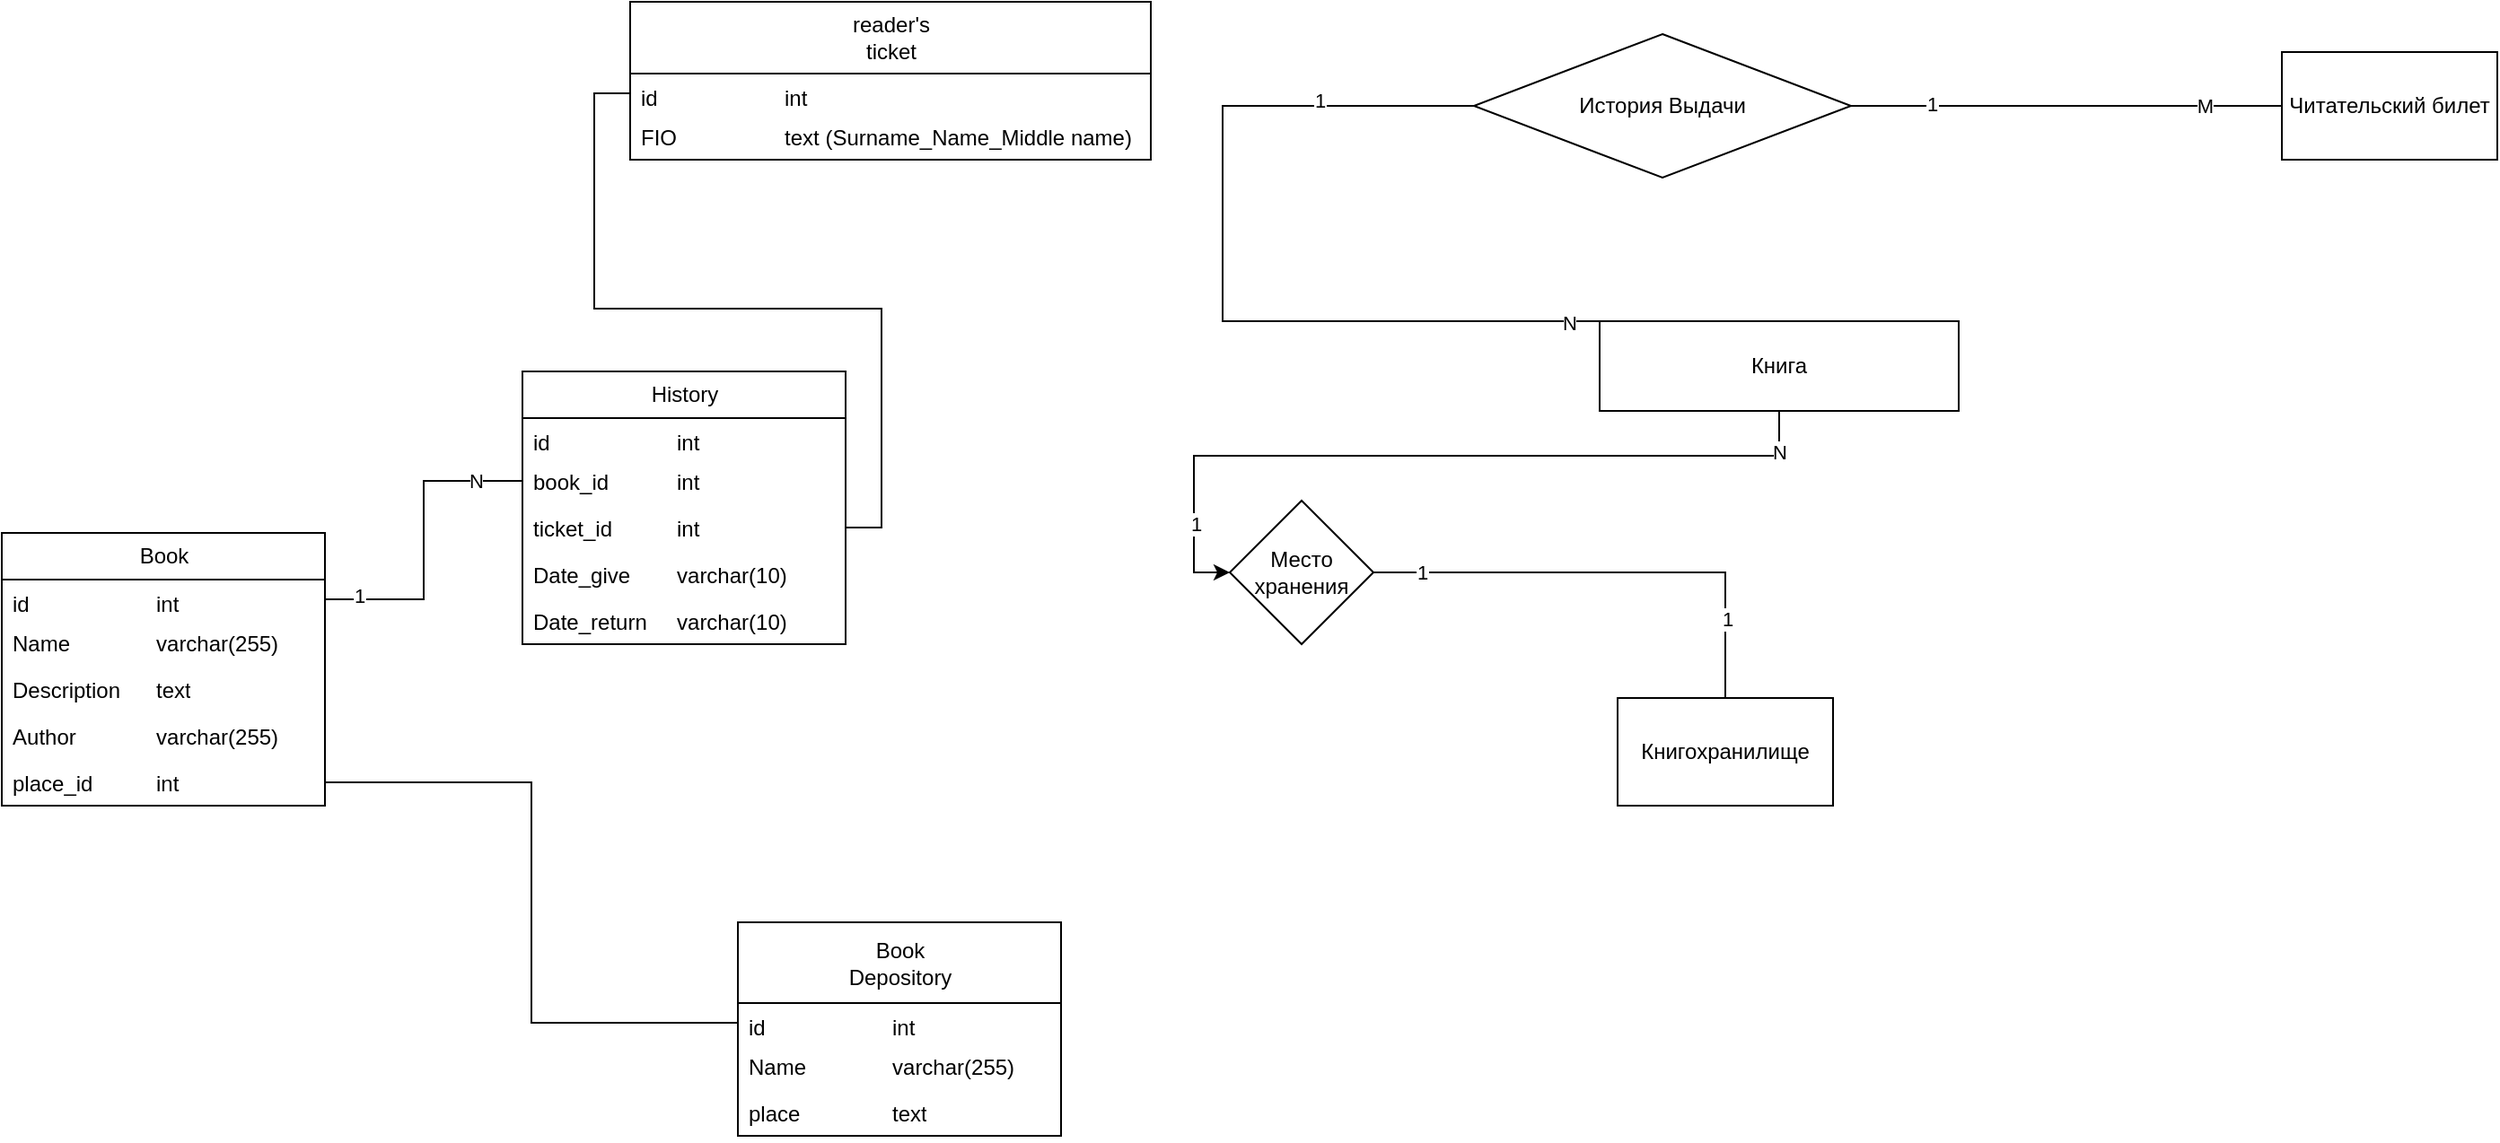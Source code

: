 <mxfile version="24.7.8">
  <diagram name="Страница — 1" id="w5D1AJOAY7u1KoYUXU2h">
    <mxGraphModel dx="2261" dy="844" grid="1" gridSize="10" guides="1" tooltips="1" connect="1" arrows="1" fold="1" page="1" pageScale="1" pageWidth="827" pageHeight="1169" math="0" shadow="0">
      <root>
        <mxCell id="0" />
        <mxCell id="1" parent="0" />
        <mxCell id="9vfL9RAj4Cvf0Cjeffzg-3" value="" style="edgeStyle=orthogonalEdgeStyle;rounded=0;orthogonalLoop=1;jettySize=auto;html=1;endArrow=none;endFill=0;" edge="1" parent="1" source="9vfL9RAj4Cvf0Cjeffzg-4" target="9vfL9RAj4Cvf0Cjeffzg-2">
          <mxGeometry relative="1" as="geometry" />
        </mxCell>
        <mxCell id="9vfL9RAj4Cvf0Cjeffzg-9" value="1" style="edgeLabel;html=1;align=center;verticalAlign=middle;resizable=0;points=[];" vertex="1" connectable="0" parent="9vfL9RAj4Cvf0Cjeffzg-3">
          <mxGeometry x="-0.625" y="1" relative="1" as="geometry">
            <mxPoint as="offset" />
          </mxGeometry>
        </mxCell>
        <mxCell id="9vfL9RAj4Cvf0Cjeffzg-10" value="M" style="edgeLabel;html=1;align=center;verticalAlign=middle;resizable=0;points=[];" vertex="1" connectable="0" parent="9vfL9RAj4Cvf0Cjeffzg-3">
          <mxGeometry x="0.642" relative="1" as="geometry">
            <mxPoint as="offset" />
          </mxGeometry>
        </mxCell>
        <mxCell id="9vfL9RAj4Cvf0Cjeffzg-19" style="edgeStyle=orthogonalEdgeStyle;rounded=0;orthogonalLoop=1;jettySize=auto;html=1;exitX=0.5;exitY=1;exitDx=0;exitDy=0;entryX=0;entryY=0.5;entryDx=0;entryDy=0;" edge="1" parent="1" source="9vfL9RAj4Cvf0Cjeffzg-1" target="9vfL9RAj4Cvf0Cjeffzg-12">
          <mxGeometry relative="1" as="geometry" />
        </mxCell>
        <mxCell id="9vfL9RAj4Cvf0Cjeffzg-20" value="N" style="edgeLabel;html=1;align=center;verticalAlign=middle;resizable=0;points=[];" vertex="1" connectable="0" parent="9vfL9RAj4Cvf0Cjeffzg-19">
          <mxGeometry x="-0.885" y="-2" relative="1" as="geometry">
            <mxPoint as="offset" />
          </mxGeometry>
        </mxCell>
        <mxCell id="9vfL9RAj4Cvf0Cjeffzg-21" value="1" style="edgeLabel;html=1;align=center;verticalAlign=middle;resizable=0;points=[];" vertex="1" connectable="0" parent="9vfL9RAj4Cvf0Cjeffzg-19">
          <mxGeometry x="0.785" y="1" relative="1" as="geometry">
            <mxPoint as="offset" />
          </mxGeometry>
        </mxCell>
        <mxCell id="9vfL9RAj4Cvf0Cjeffzg-1" value="Книга" style="rounded=0;whiteSpace=wrap;html=1;" vertex="1" parent="1">
          <mxGeometry x="620" y="200" width="200" height="50" as="geometry" />
        </mxCell>
        <mxCell id="9vfL9RAj4Cvf0Cjeffzg-2" value="Читательский билет" style="rounded=0;whiteSpace=wrap;html=1;" vertex="1" parent="1">
          <mxGeometry x="1000" y="50" width="120" height="60" as="geometry" />
        </mxCell>
        <mxCell id="9vfL9RAj4Cvf0Cjeffzg-5" value="" style="edgeStyle=orthogonalEdgeStyle;rounded=0;orthogonalLoop=1;jettySize=auto;html=1;endArrow=none;endFill=0;exitX=0.5;exitY=0;exitDx=0;exitDy=0;" edge="1" parent="1" source="9vfL9RAj4Cvf0Cjeffzg-1" target="9vfL9RAj4Cvf0Cjeffzg-4">
          <mxGeometry relative="1" as="geometry">
            <mxPoint x="260" y="295" as="sourcePoint" />
            <mxPoint x="887" y="115" as="targetPoint" />
            <Array as="points">
              <mxPoint x="410" y="200" />
              <mxPoint x="410" y="80" />
            </Array>
          </mxGeometry>
        </mxCell>
        <mxCell id="9vfL9RAj4Cvf0Cjeffzg-7" value="N" style="edgeLabel;html=1;align=center;verticalAlign=middle;resizable=0;points=[];" vertex="1" connectable="0" parent="9vfL9RAj4Cvf0Cjeffzg-5">
          <mxGeometry x="-0.59" y="1" relative="1" as="geometry">
            <mxPoint as="offset" />
          </mxGeometry>
        </mxCell>
        <mxCell id="9vfL9RAj4Cvf0Cjeffzg-8" value="1" style="edgeLabel;html=1;align=center;verticalAlign=middle;resizable=0;points=[];" vertex="1" connectable="0" parent="9vfL9RAj4Cvf0Cjeffzg-5">
          <mxGeometry x="0.698" y="3" relative="1" as="geometry">
            <mxPoint as="offset" />
          </mxGeometry>
        </mxCell>
        <mxCell id="9vfL9RAj4Cvf0Cjeffzg-4" value="История Выдачи" style="rhombus;whiteSpace=wrap;html=1;" vertex="1" parent="1">
          <mxGeometry x="550" y="40" width="210" height="80" as="geometry" />
        </mxCell>
        <mxCell id="9vfL9RAj4Cvf0Cjeffzg-11" value="Книгохранилище" style="rounded=0;whiteSpace=wrap;html=1;" vertex="1" parent="1">
          <mxGeometry x="630" y="410" width="120" height="60" as="geometry" />
        </mxCell>
        <mxCell id="9vfL9RAj4Cvf0Cjeffzg-13" style="edgeStyle=orthogonalEdgeStyle;rounded=0;orthogonalLoop=1;jettySize=auto;html=1;exitX=1;exitY=0.5;exitDx=0;exitDy=0;endArrow=none;endFill=0;" edge="1" parent="1" source="9vfL9RAj4Cvf0Cjeffzg-12" target="9vfL9RAj4Cvf0Cjeffzg-11">
          <mxGeometry relative="1" as="geometry" />
        </mxCell>
        <mxCell id="9vfL9RAj4Cvf0Cjeffzg-17" value="1" style="edgeLabel;html=1;align=center;verticalAlign=middle;resizable=0;points=[];" vertex="1" connectable="0" parent="9vfL9RAj4Cvf0Cjeffzg-13">
          <mxGeometry x="0.669" y="1" relative="1" as="geometry">
            <mxPoint as="offset" />
          </mxGeometry>
        </mxCell>
        <mxCell id="9vfL9RAj4Cvf0Cjeffzg-18" value="1" style="edgeLabel;html=1;align=center;verticalAlign=middle;resizable=0;points=[];" vertex="1" connectable="0" parent="9vfL9RAj4Cvf0Cjeffzg-13">
          <mxGeometry x="-0.703" y="-3" relative="1" as="geometry">
            <mxPoint x="-13" y="-3" as="offset" />
          </mxGeometry>
        </mxCell>
        <mxCell id="9vfL9RAj4Cvf0Cjeffzg-12" value="Место хранения" style="rhombus;whiteSpace=wrap;html=1;" vertex="1" parent="1">
          <mxGeometry x="414" y="300" width="80" height="80" as="geometry" />
        </mxCell>
        <mxCell id="9vfL9RAj4Cvf0Cjeffzg-22" value="Book" style="swimlane;fontStyle=0;childLayout=stackLayout;horizontal=1;startSize=26;fillColor=none;horizontalStack=0;resizeParent=1;resizeParentMax=0;resizeLast=0;collapsible=1;marginBottom=0;html=1;" vertex="1" parent="1">
          <mxGeometry x="-270" y="318" width="180" height="152" as="geometry" />
        </mxCell>
        <mxCell id="9vfL9RAj4Cvf0Cjeffzg-23" value="id&lt;span style=&quot;white-space: pre;&quot;&gt;&#x9;&lt;/span&gt;&lt;span style=&quot;white-space: pre;&quot;&gt;&#x9;&lt;/span&gt;&lt;span style=&quot;white-space: pre;&quot;&gt;&#x9;&lt;/span&gt;int" style="text;strokeColor=none;fillColor=none;align=left;verticalAlign=top;spacingLeft=4;spacingRight=4;overflow=hidden;rotatable=0;points=[[0,0.5],[1,0.5]];portConstraint=eastwest;whiteSpace=wrap;html=1;" vertex="1" parent="9vfL9RAj4Cvf0Cjeffzg-22">
          <mxGeometry y="26" width="180" height="22" as="geometry" />
        </mxCell>
        <mxCell id="9vfL9RAj4Cvf0Cjeffzg-24" value="Name&amp;nbsp;&lt;span style=&quot;white-space: pre;&quot;&gt;&#x9;&lt;/span&gt;&lt;span style=&quot;white-space: pre;&quot;&gt;&#x9;&lt;/span&gt;varchar(255)" style="text;strokeColor=none;fillColor=none;align=left;verticalAlign=top;spacingLeft=4;spacingRight=4;overflow=hidden;rotatable=0;points=[[0,0.5],[1,0.5]];portConstraint=eastwest;whiteSpace=wrap;html=1;" vertex="1" parent="9vfL9RAj4Cvf0Cjeffzg-22">
          <mxGeometry y="48" width="180" height="26" as="geometry" />
        </mxCell>
        <mxCell id="9vfL9RAj4Cvf0Cjeffzg-25" value="Description&amp;nbsp;&lt;span style=&quot;white-space: pre;&quot;&gt;&#x9;&lt;/span&gt;text" style="text;strokeColor=none;fillColor=none;align=left;verticalAlign=top;spacingLeft=4;spacingRight=4;overflow=hidden;rotatable=0;points=[[0,0.5],[1,0.5]];portConstraint=eastwest;whiteSpace=wrap;html=1;" vertex="1" parent="9vfL9RAj4Cvf0Cjeffzg-22">
          <mxGeometry y="74" width="180" height="26" as="geometry" />
        </mxCell>
        <mxCell id="9vfL9RAj4Cvf0Cjeffzg-27" value="Au&lt;span style=&quot;background-color: initial;&quot;&gt;thor&amp;nbsp;&lt;span style=&quot;white-space: pre;&quot;&gt;&#x9;&lt;/span&gt;&lt;span style=&quot;white-space: pre;&quot;&gt;&#x9;&lt;/span&gt;&lt;/span&gt;varchar(255)" style="text;strokeColor=none;fillColor=none;align=left;verticalAlign=top;spacingLeft=4;spacingRight=4;overflow=hidden;rotatable=0;points=[[0,0.5],[1,0.5]];portConstraint=eastwest;whiteSpace=wrap;html=1;" vertex="1" parent="9vfL9RAj4Cvf0Cjeffzg-22">
          <mxGeometry y="100" width="180" height="26" as="geometry" />
        </mxCell>
        <mxCell id="9vfL9RAj4Cvf0Cjeffzg-26" value="place_id&lt;span style=&quot;white-space: pre;&quot;&gt;&#x9;&lt;/span&gt;&lt;span style=&quot;white-space: pre;&quot;&gt;&#x9;&lt;/span&gt;int" style="text;strokeColor=none;fillColor=none;align=left;verticalAlign=top;spacingLeft=4;spacingRight=4;overflow=hidden;rotatable=0;points=[[0,0.5],[1,0.5]];portConstraint=eastwest;whiteSpace=wrap;html=1;" vertex="1" parent="9vfL9RAj4Cvf0Cjeffzg-22">
          <mxGeometry y="126" width="180" height="26" as="geometry" />
        </mxCell>
        <mxCell id="9vfL9RAj4Cvf0Cjeffzg-28" value="&lt;span style=&quot;white-space: pre-wrap;&quot;&gt;Book &lt;/span&gt;&lt;span style=&quot;white-space: pre-wrap;&quot; data-src-align=&quot;0:14&quot; class=&quot;EzKURWReUAB5oZgtQNkl&quot;&gt;Depository&lt;/span&gt;" style="swimlane;fontStyle=0;childLayout=stackLayout;horizontal=1;startSize=45;fillColor=none;horizontalStack=0;resizeParent=1;resizeParentMax=0;resizeLast=0;collapsible=1;marginBottom=0;html=1;" vertex="1" parent="1">
          <mxGeometry x="140" y="535" width="180" height="119" as="geometry" />
        </mxCell>
        <mxCell id="9vfL9RAj4Cvf0Cjeffzg-29" value="id&lt;span style=&quot;white-space: pre;&quot;&gt;&#x9;&lt;/span&gt;&lt;span style=&quot;white-space: pre;&quot;&gt;&#x9;&lt;/span&gt;&lt;span style=&quot;white-space: pre;&quot;&gt;&#x9;&lt;/span&gt;int" style="text;strokeColor=none;fillColor=none;align=left;verticalAlign=top;spacingLeft=4;spacingRight=4;overflow=hidden;rotatable=0;points=[[0,0.5],[1,0.5]];portConstraint=eastwest;whiteSpace=wrap;html=1;" vertex="1" parent="9vfL9RAj4Cvf0Cjeffzg-28">
          <mxGeometry y="45" width="180" height="22" as="geometry" />
        </mxCell>
        <mxCell id="9vfL9RAj4Cvf0Cjeffzg-30" value="Name&amp;nbsp;&lt;span style=&quot;white-space: pre;&quot;&gt;&#x9;&lt;/span&gt;&lt;span style=&quot;white-space: pre;&quot;&gt;&#x9;&lt;/span&gt;varchar(255)" style="text;strokeColor=none;fillColor=none;align=left;verticalAlign=top;spacingLeft=4;spacingRight=4;overflow=hidden;rotatable=0;points=[[0,0.5],[1,0.5]];portConstraint=eastwest;whiteSpace=wrap;html=1;" vertex="1" parent="9vfL9RAj4Cvf0Cjeffzg-28">
          <mxGeometry y="67" width="180" height="26" as="geometry" />
        </mxCell>
        <mxCell id="9vfL9RAj4Cvf0Cjeffzg-31" value="place&lt;span style=&quot;white-space: pre;&quot;&gt;&#x9;&lt;/span&gt;&amp;nbsp;&lt;span style=&quot;white-space: pre;&quot;&gt;&#x9;&lt;/span&gt;text" style="text;strokeColor=none;fillColor=none;align=left;verticalAlign=top;spacingLeft=4;spacingRight=4;overflow=hidden;rotatable=0;points=[[0,0.5],[1,0.5]];portConstraint=eastwest;whiteSpace=wrap;html=1;" vertex="1" parent="9vfL9RAj4Cvf0Cjeffzg-28">
          <mxGeometry y="93" width="180" height="26" as="geometry" />
        </mxCell>
        <mxCell id="9vfL9RAj4Cvf0Cjeffzg-36" style="edgeStyle=orthogonalEdgeStyle;rounded=0;orthogonalLoop=1;jettySize=auto;html=1;exitX=1;exitY=0.5;exitDx=0;exitDy=0;endArrow=none;endFill=0;" edge="1" parent="1" source="9vfL9RAj4Cvf0Cjeffzg-26" target="9vfL9RAj4Cvf0Cjeffzg-29">
          <mxGeometry relative="1" as="geometry" />
        </mxCell>
        <mxCell id="9vfL9RAj4Cvf0Cjeffzg-37" value="&lt;div&gt;&lt;span style=&quot;background-color: initial; white-space: pre-wrap;&quot; data-src-align=&quot;0:12&quot; class=&quot;EzKURWReUAB5oZgtQNkl&quot;&gt;reader&lt;/span&gt;&lt;span style=&quot;background-color: initial; white-space: pre-wrap;&quot;&gt;&#39;s &lt;/span&gt;&lt;span style=&quot;background-color: initial; white-space: pre-wrap;&quot; data-src-align=&quot;13:5&quot; class=&quot;EzKURWReUAB5oZgtQNkl&quot;&gt;ticket&lt;/span&gt;&lt;br&gt;&lt;/div&gt;" style="swimlane;fontStyle=0;childLayout=stackLayout;horizontal=1;startSize=40;fillColor=none;horizontalStack=0;resizeParent=1;resizeParentMax=0;resizeLast=0;collapsible=1;marginBottom=0;html=1;" vertex="1" parent="1">
          <mxGeometry x="80" y="22" width="290" height="88" as="geometry">
            <mxRectangle x="120" y="230" width="110" height="30" as="alternateBounds" />
          </mxGeometry>
        </mxCell>
        <mxCell id="9vfL9RAj4Cvf0Cjeffzg-38" value="id&lt;span style=&quot;white-space: pre;&quot;&gt;&#x9;&lt;/span&gt;&lt;span style=&quot;white-space: pre;&quot;&gt;&#x9;&lt;/span&gt;&lt;span style=&quot;white-space: pre;&quot;&gt;&#x9;&lt;/span&gt;int" style="text;strokeColor=none;fillColor=none;align=left;verticalAlign=top;spacingLeft=4;spacingRight=4;overflow=hidden;rotatable=0;points=[[0,0.5],[1,0.5]];portConstraint=eastwest;whiteSpace=wrap;html=1;" vertex="1" parent="9vfL9RAj4Cvf0Cjeffzg-37">
          <mxGeometry y="40" width="290" height="22" as="geometry" />
        </mxCell>
        <mxCell id="9vfL9RAj4Cvf0Cjeffzg-40" value="FIO&lt;span style=&quot;white-space: pre;&quot;&gt;&#x9;&lt;/span&gt;&lt;span style=&quot;white-space: pre;&quot;&gt;&#x9;&lt;/span&gt;&amp;nbsp;&lt;span style=&quot;white-space: pre;&quot;&gt;&#x9;&lt;/span&gt;text (&lt;span style=&quot;white-space-collapse: preserve;&quot; data-src-align=&quot;0:7&quot; class=&quot;EzKURWReUAB5oZgtQNkl&quot;&gt;Surname&lt;/span&gt;_Name_&lt;span style=&quot;white-space-collapse: preserve;&quot; data-src-align=&quot;0:8&quot; class=&quot;EzKURWReUAB5oZgtQNkl&quot;&gt;Middle&lt;/span&gt;&lt;span style=&quot;white-space-collapse: preserve;&quot;&gt; name&lt;/span&gt;)" style="text;strokeColor=none;fillColor=none;align=left;verticalAlign=top;spacingLeft=4;spacingRight=4;overflow=hidden;rotatable=0;points=[[0,0.5],[1,0.5]];portConstraint=eastwest;whiteSpace=wrap;html=1;" vertex="1" parent="9vfL9RAj4Cvf0Cjeffzg-37">
          <mxGeometry y="62" width="290" height="26" as="geometry" />
        </mxCell>
        <mxCell id="9vfL9RAj4Cvf0Cjeffzg-44" value="History" style="swimlane;fontStyle=0;childLayout=stackLayout;horizontal=1;startSize=26;fillColor=none;horizontalStack=0;resizeParent=1;resizeParentMax=0;resizeLast=0;collapsible=1;marginBottom=0;html=1;" vertex="1" parent="1">
          <mxGeometry x="20" y="228" width="180" height="152" as="geometry" />
        </mxCell>
        <mxCell id="9vfL9RAj4Cvf0Cjeffzg-45" value="id&lt;span style=&quot;white-space: pre;&quot;&gt;&#x9;&lt;/span&gt;&lt;span style=&quot;white-space: pre;&quot;&gt;&#x9;&lt;/span&gt;&lt;span style=&quot;white-space: pre;&quot;&gt;&#x9;&lt;/span&gt;int" style="text;strokeColor=none;fillColor=none;align=left;verticalAlign=top;spacingLeft=4;spacingRight=4;overflow=hidden;rotatable=0;points=[[0,0.5],[1,0.5]];portConstraint=eastwest;whiteSpace=wrap;html=1;" vertex="1" parent="9vfL9RAj4Cvf0Cjeffzg-44">
          <mxGeometry y="26" width="180" height="22" as="geometry" />
        </mxCell>
        <mxCell id="9vfL9RAj4Cvf0Cjeffzg-46" value="book_id&amp;nbsp;&lt;span style=&quot;white-space: pre;&quot;&gt;&#x9;&lt;/span&gt;&lt;span style=&quot;white-space: pre;&quot;&gt;&#x9;&lt;/span&gt;int" style="text;strokeColor=none;fillColor=none;align=left;verticalAlign=top;spacingLeft=4;spacingRight=4;overflow=hidden;rotatable=0;points=[[0,0.5],[1,0.5]];portConstraint=eastwest;whiteSpace=wrap;html=1;" vertex="1" parent="9vfL9RAj4Cvf0Cjeffzg-44">
          <mxGeometry y="48" width="180" height="26" as="geometry" />
        </mxCell>
        <mxCell id="9vfL9RAj4Cvf0Cjeffzg-47" value="ticket_id&lt;span style=&quot;white-space: pre;&quot;&gt;&#x9;&lt;/span&gt;&amp;nbsp;&lt;span style=&quot;white-space: pre;&quot;&gt;&#x9;&lt;/span&gt;int" style="text;strokeColor=none;fillColor=none;align=left;verticalAlign=top;spacingLeft=4;spacingRight=4;overflow=hidden;rotatable=0;points=[[0,0.5],[1,0.5]];portConstraint=eastwest;whiteSpace=wrap;html=1;" vertex="1" parent="9vfL9RAj4Cvf0Cjeffzg-44">
          <mxGeometry y="74" width="180" height="26" as="geometry" />
        </mxCell>
        <mxCell id="9vfL9RAj4Cvf0Cjeffzg-48" value="Date_give&lt;span style=&quot;white-space: pre;&quot;&gt;&#x9;&lt;/span&gt;varchar(10)" style="text;strokeColor=none;fillColor=none;align=left;verticalAlign=top;spacingLeft=4;spacingRight=4;overflow=hidden;rotatable=0;points=[[0,0.5],[1,0.5]];portConstraint=eastwest;whiteSpace=wrap;html=1;" vertex="1" parent="9vfL9RAj4Cvf0Cjeffzg-44">
          <mxGeometry y="100" width="180" height="26" as="geometry" />
        </mxCell>
        <mxCell id="9vfL9RAj4Cvf0Cjeffzg-49" value="Date_return&lt;span style=&quot;white-space: pre;&quot;&gt;&#x9;&lt;/span&gt;varchar(10)" style="text;strokeColor=none;fillColor=none;align=left;verticalAlign=top;spacingLeft=4;spacingRight=4;overflow=hidden;rotatable=0;points=[[0,0.5],[1,0.5]];portConstraint=eastwest;whiteSpace=wrap;html=1;" vertex="1" parent="9vfL9RAj4Cvf0Cjeffzg-44">
          <mxGeometry y="126" width="180" height="26" as="geometry" />
        </mxCell>
        <mxCell id="9vfL9RAj4Cvf0Cjeffzg-50" style="edgeStyle=orthogonalEdgeStyle;rounded=0;orthogonalLoop=1;jettySize=auto;html=1;exitX=1;exitY=0.5;exitDx=0;exitDy=0;endArrow=none;endFill=0;" edge="1" parent="1" source="9vfL9RAj4Cvf0Cjeffzg-23" target="9vfL9RAj4Cvf0Cjeffzg-46">
          <mxGeometry relative="1" as="geometry" />
        </mxCell>
        <mxCell id="9vfL9RAj4Cvf0Cjeffzg-52" value="1" style="edgeLabel;html=1;align=center;verticalAlign=middle;resizable=0;points=[];" vertex="1" connectable="0" parent="9vfL9RAj4Cvf0Cjeffzg-50">
          <mxGeometry x="-0.784" y="2" relative="1" as="geometry">
            <mxPoint as="offset" />
          </mxGeometry>
        </mxCell>
        <mxCell id="9vfL9RAj4Cvf0Cjeffzg-53" value="N" style="edgeLabel;html=1;align=center;verticalAlign=middle;resizable=0;points=[];" vertex="1" connectable="0" parent="9vfL9RAj4Cvf0Cjeffzg-50">
          <mxGeometry x="0.705" relative="1" as="geometry">
            <mxPoint as="offset" />
          </mxGeometry>
        </mxCell>
        <mxCell id="9vfL9RAj4Cvf0Cjeffzg-51" style="edgeStyle=orthogonalEdgeStyle;rounded=0;orthogonalLoop=1;jettySize=auto;html=1;exitX=1;exitY=0.5;exitDx=0;exitDy=0;entryX=0;entryY=0.5;entryDx=0;entryDy=0;endArrow=none;endFill=0;" edge="1" parent="1" source="9vfL9RAj4Cvf0Cjeffzg-47" target="9vfL9RAj4Cvf0Cjeffzg-38">
          <mxGeometry relative="1" as="geometry" />
        </mxCell>
      </root>
    </mxGraphModel>
  </diagram>
</mxfile>

